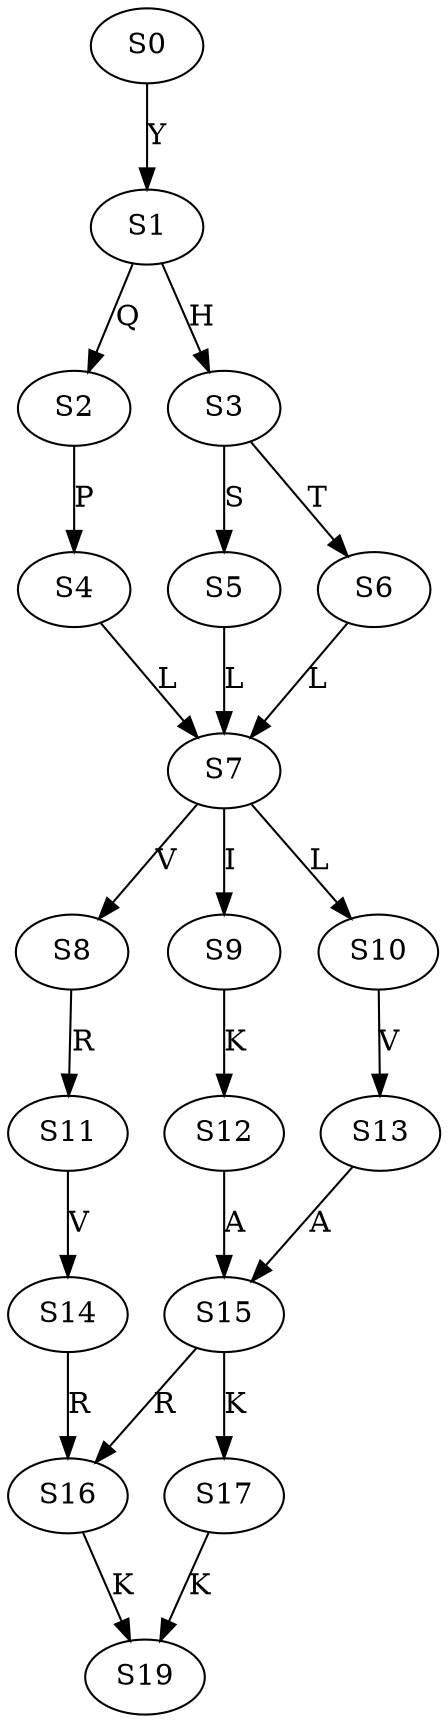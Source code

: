 strict digraph  {
	S0 -> S1 [ label = Y ];
	S1 -> S2 [ label = Q ];
	S1 -> S3 [ label = H ];
	S2 -> S4 [ label = P ];
	S3 -> S5 [ label = S ];
	S3 -> S6 [ label = T ];
	S4 -> S7 [ label = L ];
	S5 -> S7 [ label = L ];
	S6 -> S7 [ label = L ];
	S7 -> S8 [ label = V ];
	S7 -> S9 [ label = I ];
	S7 -> S10 [ label = L ];
	S8 -> S11 [ label = R ];
	S9 -> S12 [ label = K ];
	S10 -> S13 [ label = V ];
	S11 -> S14 [ label = V ];
	S12 -> S15 [ label = A ];
	S13 -> S15 [ label = A ];
	S14 -> S16 [ label = R ];
	S15 -> S17 [ label = K ];
	S15 -> S16 [ label = R ];
	S16 -> S19 [ label = K ];
	S17 -> S19 [ label = K ];
}
